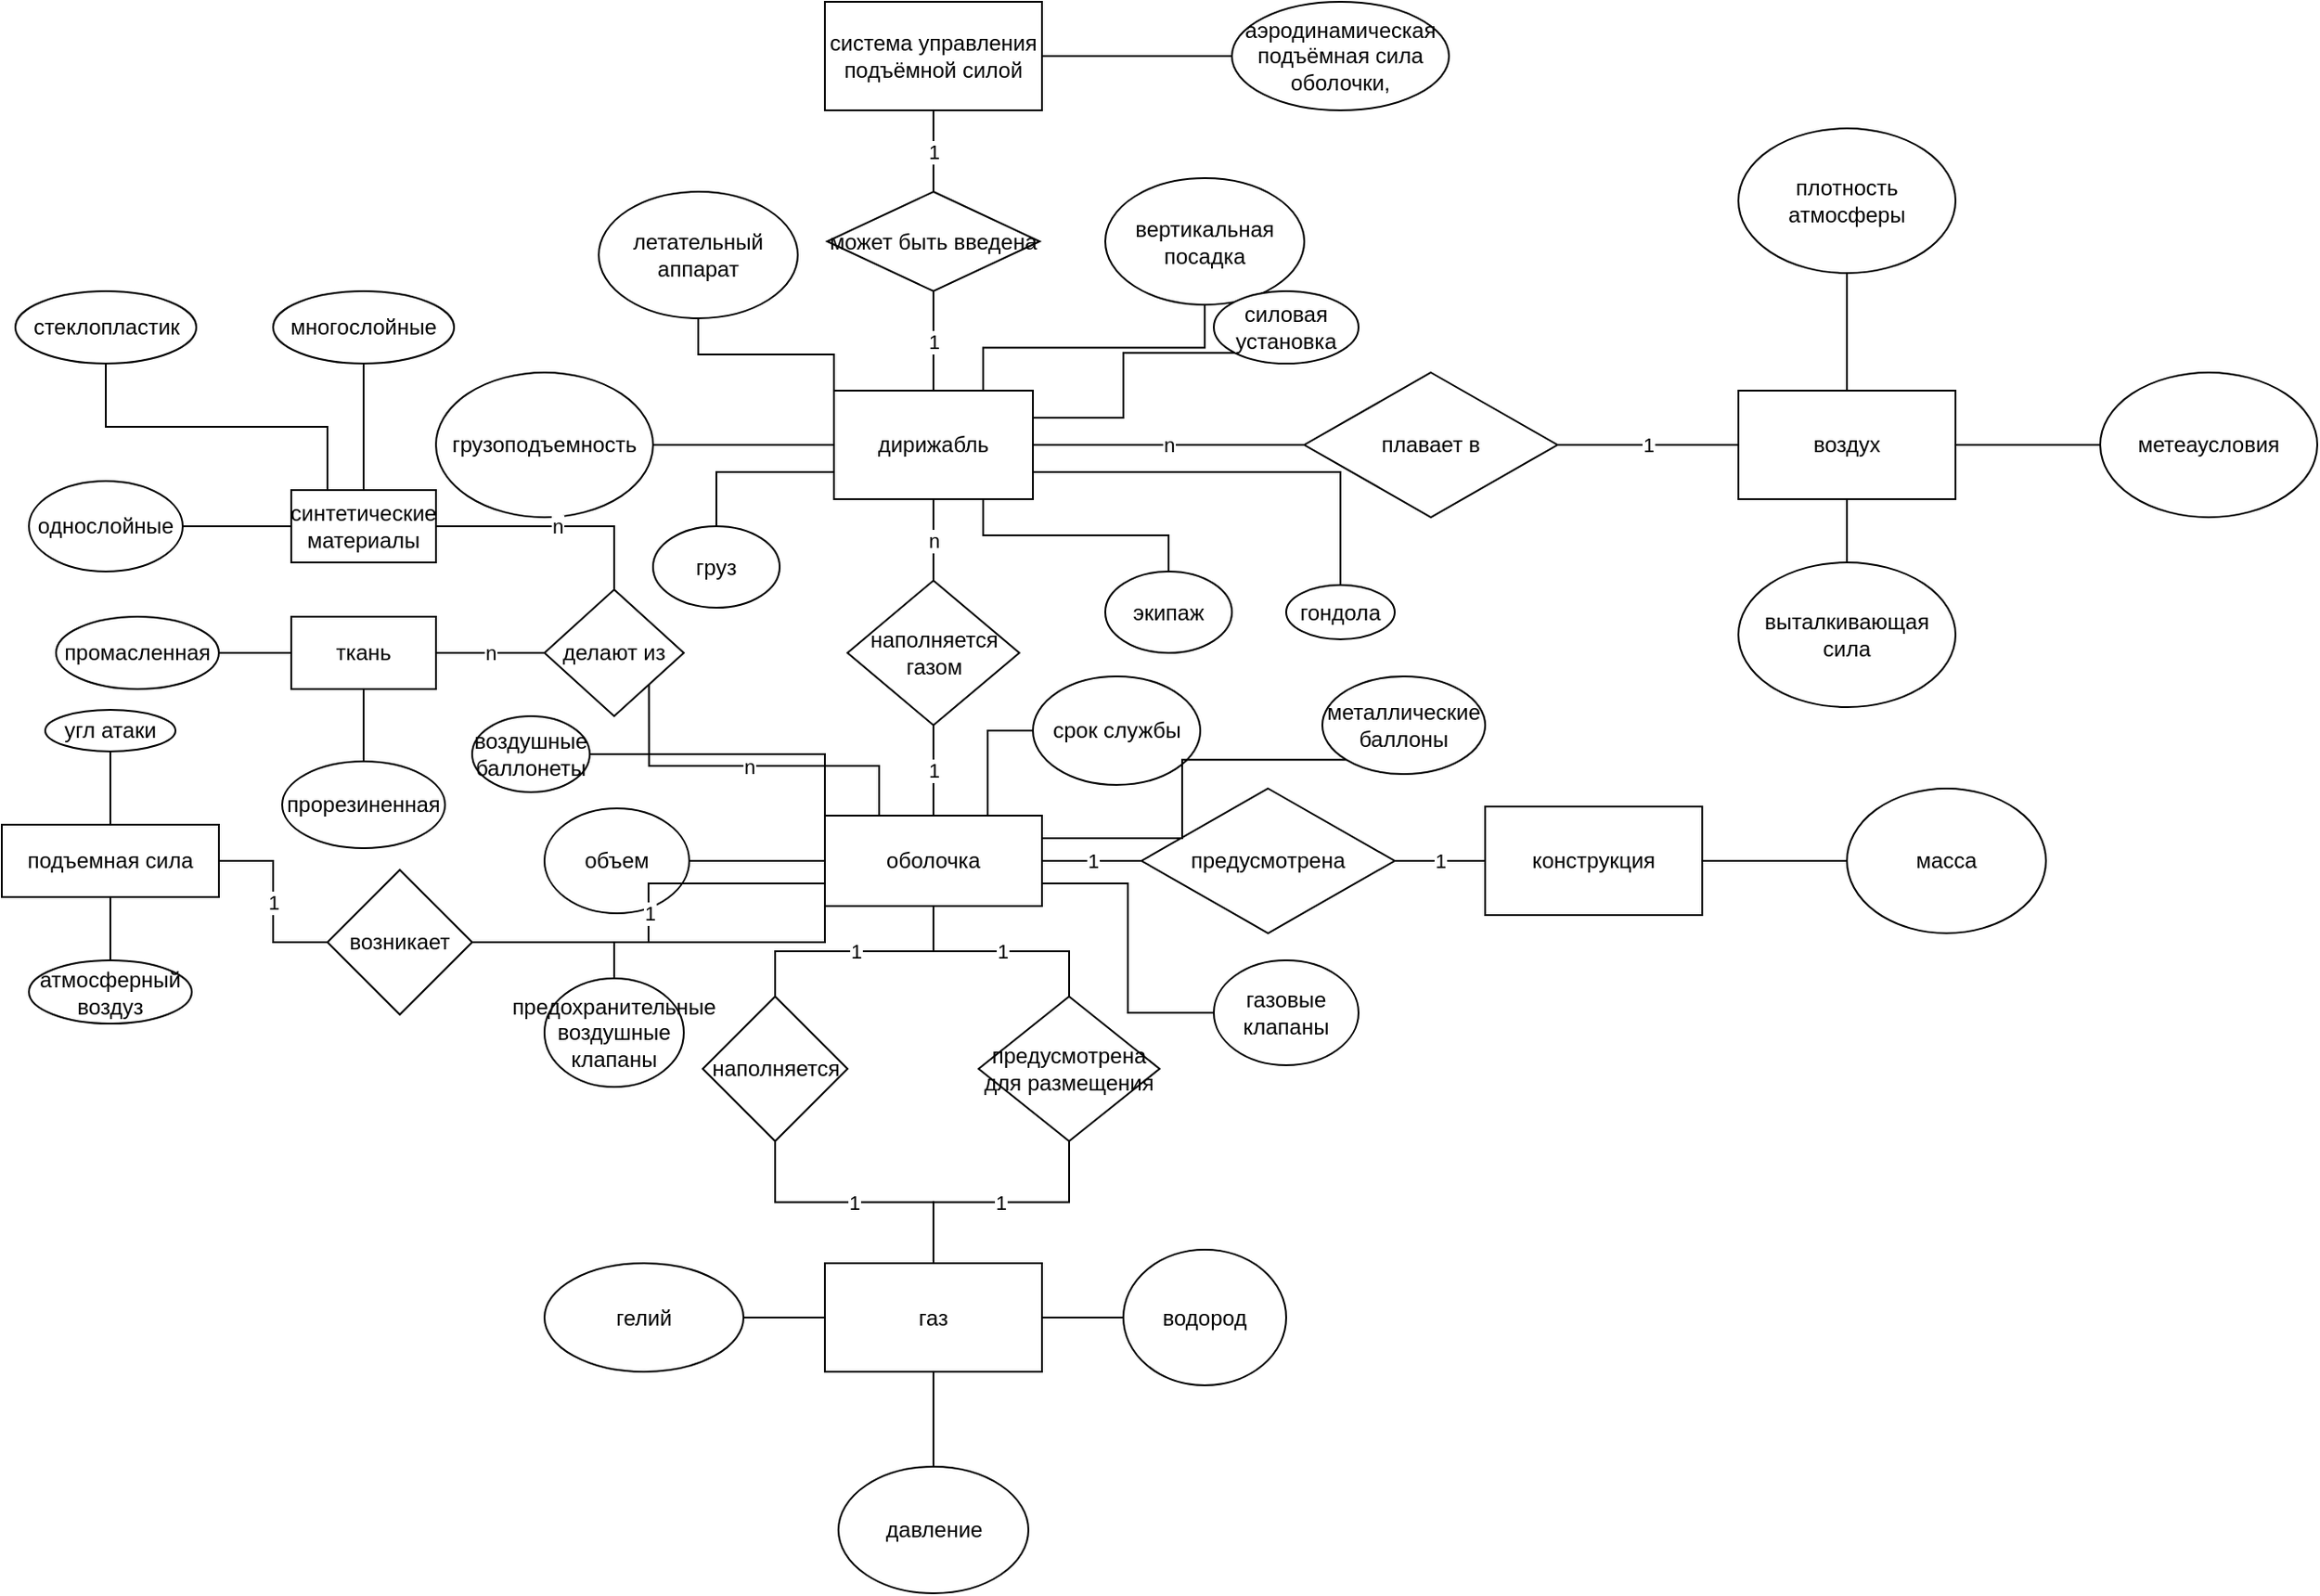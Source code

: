 <mxfile version="13.7.7" type="github">
  <diagram name="Page-1" id="e7e014a7-5840-1c2e-5031-d8a46d1fe8dd">
    <mxGraphModel dx="1021" dy="529" grid="1" gridSize="10" guides="1" tooltips="1" connect="1" arrows="1" fold="1" page="1" pageScale="1" pageWidth="1169" pageHeight="826" background="#ffffff" math="0" shadow="0">
      <root>
        <mxCell id="0" />
        <mxCell id="1" parent="0" />
        <mxCell id="-91IB5rKH4mA4wppxQWp-45" value="1" style="edgeStyle=orthogonalEdgeStyle;rounded=0;orthogonalLoop=1;jettySize=auto;html=1;exitX=1;exitY=0.5;exitDx=0;exitDy=0;endArrow=none;endFill=0;" parent="1" source="-91IB5rKH4mA4wppxQWp-42" target="-91IB5rKH4mA4wppxQWp-44" edge="1">
          <mxGeometry relative="1" as="geometry" />
        </mxCell>
        <mxCell id="-91IB5rKH4mA4wppxQWp-42" value="плавает в" style="rhombus;whiteSpace=wrap;html=1;" parent="1" vertex="1">
          <mxGeometry x="740" y="215" width="140" height="80" as="geometry" />
        </mxCell>
        <mxCell id="-91IB5rKH4mA4wppxQWp-44" value="воздух" style="rounded=0;whiteSpace=wrap;html=1;" parent="1" vertex="1">
          <mxGeometry x="980" y="225" width="120" height="60" as="geometry" />
        </mxCell>
        <mxCell id="S3x_8TABIhDuIVY4ZjJv-3" style="edgeStyle=orthogonalEdgeStyle;rounded=0;orthogonalLoop=1;jettySize=auto;html=1;exitX=0;exitY=0.5;exitDx=0;exitDy=0;entryX=1;entryY=0.5;entryDx=0;entryDy=0;endArrow=none;endFill=0;" edge="1" parent="1" source="-91IB5rKH4mA4wppxQWp-46" target="S3x_8TABIhDuIVY4ZjJv-2">
          <mxGeometry relative="1" as="geometry" />
        </mxCell>
        <mxCell id="S3x_8TABIhDuIVY4ZjJv-4" value="n" style="edgeStyle=orthogonalEdgeStyle;rounded=0;orthogonalLoop=1;jettySize=auto;html=1;exitX=0.5;exitY=1;exitDx=0;exitDy=0;entryX=0.5;entryY=0;entryDx=0;entryDy=0;endArrow=none;endFill=0;" edge="1" parent="1" source="-91IB5rKH4mA4wppxQWp-46" target="-91IB5rKH4mA4wppxQWp-58">
          <mxGeometry relative="1" as="geometry" />
        </mxCell>
        <mxCell id="S3x_8TABIhDuIVY4ZjJv-9" value="n" style="edgeStyle=orthogonalEdgeStyle;rounded=0;orthogonalLoop=1;jettySize=auto;html=1;exitX=1;exitY=0.5;exitDx=0;exitDy=0;entryX=0;entryY=0.5;entryDx=0;entryDy=0;endArrow=none;endFill=0;" edge="1" parent="1" source="-91IB5rKH4mA4wppxQWp-46" target="-91IB5rKH4mA4wppxQWp-42">
          <mxGeometry relative="1" as="geometry" />
        </mxCell>
        <mxCell id="S3x_8TABIhDuIVY4ZjJv-77" style="edgeStyle=orthogonalEdgeStyle;rounded=0;orthogonalLoop=1;jettySize=auto;html=1;exitX=0.75;exitY=0;exitDx=0;exitDy=0;entryX=0.5;entryY=1;entryDx=0;entryDy=0;endArrow=none;endFill=0;" edge="1" parent="1" source="-91IB5rKH4mA4wppxQWp-46" target="S3x_8TABIhDuIVY4ZjJv-76">
          <mxGeometry relative="1" as="geometry" />
        </mxCell>
        <mxCell id="-91IB5rKH4mA4wppxQWp-46" value="дирижабль" style="rounded=0;whiteSpace=wrap;html=1;" parent="1" vertex="1">
          <mxGeometry x="480" y="225" width="110" height="60" as="geometry" />
        </mxCell>
        <mxCell id="-91IB5rKH4mA4wppxQWp-52" style="edgeStyle=orthogonalEdgeStyle;rounded=0;orthogonalLoop=1;jettySize=auto;html=1;exitX=0.5;exitY=1;exitDx=0;exitDy=0;entryX=0;entryY=0;entryDx=0;entryDy=0;endArrow=none;endFill=0;" parent="1" source="-91IB5rKH4mA4wppxQWp-51" target="-91IB5rKH4mA4wppxQWp-46" edge="1">
          <mxGeometry relative="1" as="geometry" />
        </mxCell>
        <mxCell id="-91IB5rKH4mA4wppxQWp-51" value="летательный аппарат" style="ellipse;whiteSpace=wrap;html=1;" parent="1" vertex="1">
          <mxGeometry x="350" y="115" width="110" height="70" as="geometry" />
        </mxCell>
        <mxCell id="-91IB5rKH4mA4wppxQWp-56" style="edgeStyle=orthogonalEdgeStyle;rounded=0;orthogonalLoop=1;jettySize=auto;html=1;exitX=0.5;exitY=1;exitDx=0;exitDy=0;entryX=0.5;entryY=0;entryDx=0;entryDy=0;endArrow=none;endFill=0;" parent="1" source="-91IB5rKH4mA4wppxQWp-55" target="-91IB5rKH4mA4wppxQWp-44" edge="1">
          <mxGeometry relative="1" as="geometry" />
        </mxCell>
        <mxCell id="-91IB5rKH4mA4wppxQWp-55" value="плотность атмосферы" style="ellipse;whiteSpace=wrap;html=1;" parent="1" vertex="1">
          <mxGeometry x="980" y="80" width="120" height="80" as="geometry" />
        </mxCell>
        <mxCell id="S3x_8TABIhDuIVY4ZjJv-54" value="n" style="edgeStyle=orthogonalEdgeStyle;rounded=0;orthogonalLoop=1;jettySize=auto;html=1;exitX=0.25;exitY=0;exitDx=0;exitDy=0;entryX=1;entryY=1;entryDx=0;entryDy=0;endArrow=none;endFill=0;" edge="1" parent="1" source="-91IB5rKH4mA4wppxQWp-57" target="S3x_8TABIhDuIVY4ZjJv-53">
          <mxGeometry relative="1" as="geometry" />
        </mxCell>
        <mxCell id="S3x_8TABIhDuIVY4ZjJv-79" style="edgeStyle=orthogonalEdgeStyle;rounded=0;orthogonalLoop=1;jettySize=auto;html=1;exitX=1;exitY=0.75;exitDx=0;exitDy=0;entryX=0;entryY=0.5;entryDx=0;entryDy=0;endArrow=none;endFill=0;" edge="1" parent="1" source="-91IB5rKH4mA4wppxQWp-57" target="S3x_8TABIhDuIVY4ZjJv-78">
          <mxGeometry relative="1" as="geometry" />
        </mxCell>
        <mxCell id="S3x_8TABIhDuIVY4ZjJv-81" style="edgeStyle=orthogonalEdgeStyle;rounded=0;orthogonalLoop=1;jettySize=auto;html=1;exitX=0;exitY=1;exitDx=0;exitDy=0;entryX=0.5;entryY=0;entryDx=0;entryDy=0;endArrow=none;endFill=0;" edge="1" parent="1" source="-91IB5rKH4mA4wppxQWp-57" target="S3x_8TABIhDuIVY4ZjJv-80">
          <mxGeometry relative="1" as="geometry" />
        </mxCell>
        <mxCell id="-91IB5rKH4mA4wppxQWp-57" value="оболочка" style="rounded=0;whiteSpace=wrap;html=1;" parent="1" vertex="1">
          <mxGeometry x="475" y="460" width="120" height="50" as="geometry" />
        </mxCell>
        <mxCell id="S3x_8TABIhDuIVY4ZjJv-5" value="1" style="edgeStyle=orthogonalEdgeStyle;rounded=0;orthogonalLoop=1;jettySize=auto;html=1;exitX=0.5;exitY=1;exitDx=0;exitDy=0;endArrow=none;endFill=0;" edge="1" parent="1" source="-91IB5rKH4mA4wppxQWp-58" target="-91IB5rKH4mA4wppxQWp-57">
          <mxGeometry relative="1" as="geometry" />
        </mxCell>
        <mxCell id="-91IB5rKH4mA4wppxQWp-58" value="наполняется&lt;br&gt;газом" style="rhombus;whiteSpace=wrap;html=1;" parent="1" vertex="1">
          <mxGeometry x="487.5" y="330" width="95" height="80" as="geometry" />
        </mxCell>
        <mxCell id="-91IB5rKH4mA4wppxQWp-66" value="водород" style="ellipse;whiteSpace=wrap;html=1;" parent="1" vertex="1">
          <mxGeometry x="640" y="700" width="90" height="75" as="geometry" />
        </mxCell>
        <mxCell id="-91IB5rKH4mA4wppxQWp-69" value="1" style="edgeStyle=orthogonalEdgeStyle;rounded=0;orthogonalLoop=1;jettySize=auto;html=1;exitX=0.5;exitY=0;exitDx=0;exitDy=0;entryX=0.5;entryY=1;entryDx=0;entryDy=0;endArrow=none;endFill=0;" parent="1" source="S3x_8TABIhDuIVY4ZjJv-31" target="-91IB5rKH4mA4wppxQWp-57" edge="1">
          <mxGeometry relative="1" as="geometry">
            <mxPoint x="535" y="540" as="sourcePoint" />
          </mxGeometry>
        </mxCell>
        <mxCell id="S3x_8TABIhDuIVY4ZjJv-6" style="edgeStyle=orthogonalEdgeStyle;rounded=0;orthogonalLoop=1;jettySize=auto;html=1;exitX=1;exitY=0.5;exitDx=0;exitDy=0;entryX=0;entryY=0.5;entryDx=0;entryDy=0;endArrow=none;endFill=0;" edge="1" parent="1" source="S3x_8TABIhDuIVY4ZjJv-30" target="-91IB5rKH4mA4wppxQWp-66">
          <mxGeometry relative="1" as="geometry">
            <mxPoint x="582.5" y="570" as="sourcePoint" />
          </mxGeometry>
        </mxCell>
        <mxCell id="S3x_8TABIhDuIVY4ZjJv-8" style="edgeStyle=orthogonalEdgeStyle;rounded=0;orthogonalLoop=1;jettySize=auto;html=1;endArrow=none;endFill=0;exitX=0;exitY=0.5;exitDx=0;exitDy=0;" edge="1" parent="1" source="S3x_8TABIhDuIVY4ZjJv-30" target="S3x_8TABIhDuIVY4ZjJv-7">
          <mxGeometry relative="1" as="geometry">
            <mxPoint x="470" y="670" as="sourcePoint" />
          </mxGeometry>
        </mxCell>
        <mxCell id="-91IB5rKH4mA4wppxQWp-71" style="edgeStyle=orthogonalEdgeStyle;rounded=0;orthogonalLoop=1;jettySize=auto;html=1;exitX=1;exitY=0.5;exitDx=0;exitDy=0;entryX=0;entryY=0.5;entryDx=0;entryDy=0;endArrow=none;endFill=0;" parent="1" source="-91IB5rKH4mA4wppxQWp-70" target="-91IB5rKH4mA4wppxQWp-57" edge="1">
          <mxGeometry relative="1" as="geometry" />
        </mxCell>
        <mxCell id="-91IB5rKH4mA4wppxQWp-70" value="объем" style="ellipse;whiteSpace=wrap;html=1;" parent="1" vertex="1">
          <mxGeometry x="320" y="456" width="80" height="58" as="geometry" />
        </mxCell>
        <mxCell id="S3x_8TABIhDuIVY4ZjJv-2" value="грузоподъемность" style="ellipse;whiteSpace=wrap;html=1;" vertex="1" parent="1">
          <mxGeometry x="260" y="215" width="120" height="80" as="geometry" />
        </mxCell>
        <mxCell id="S3x_8TABIhDuIVY4ZjJv-7" value="гелий" style="ellipse;whiteSpace=wrap;html=1;" vertex="1" parent="1">
          <mxGeometry x="320" y="707.5" width="110" height="60" as="geometry" />
        </mxCell>
        <mxCell id="S3x_8TABIhDuIVY4ZjJv-12" style="edgeStyle=orthogonalEdgeStyle;rounded=0;orthogonalLoop=1;jettySize=auto;html=1;exitX=0.5;exitY=0;exitDx=0;exitDy=0;entryX=0.5;entryY=1;entryDx=0;entryDy=0;endArrow=none;endFill=0;" edge="1" parent="1" source="S3x_8TABIhDuIVY4ZjJv-11" target="-91IB5rKH4mA4wppxQWp-44">
          <mxGeometry relative="1" as="geometry" />
        </mxCell>
        <mxCell id="S3x_8TABIhDuIVY4ZjJv-11" value="выталкивающая сила" style="ellipse;whiteSpace=wrap;html=1;" vertex="1" parent="1">
          <mxGeometry x="980" y="320" width="120" height="80" as="geometry" />
        </mxCell>
        <mxCell id="S3x_8TABIhDuIVY4ZjJv-21" style="edgeStyle=orthogonalEdgeStyle;rounded=0;orthogonalLoop=1;jettySize=auto;html=1;exitX=1;exitY=0.5;exitDx=0;exitDy=0;endArrow=none;endFill=0;" edge="1" parent="1" source="S3x_8TABIhDuIVY4ZjJv-19" target="S3x_8TABIhDuIVY4ZjJv-20">
          <mxGeometry relative="1" as="geometry" />
        </mxCell>
        <mxCell id="S3x_8TABIhDuIVY4ZjJv-24" value="1" style="edgeStyle=orthogonalEdgeStyle;rounded=0;orthogonalLoop=1;jettySize=auto;html=1;exitX=0;exitY=0.5;exitDx=0;exitDy=0;entryX=1;entryY=0.5;entryDx=0;entryDy=0;endArrow=none;endFill=0;" edge="1" parent="1" source="S3x_8TABIhDuIVY4ZjJv-19" target="S3x_8TABIhDuIVY4ZjJv-22">
          <mxGeometry relative="1" as="geometry" />
        </mxCell>
        <mxCell id="S3x_8TABIhDuIVY4ZjJv-19" value="конструкция" style="rounded=0;whiteSpace=wrap;html=1;" vertex="1" parent="1">
          <mxGeometry x="840" y="455" width="120" height="60" as="geometry" />
        </mxCell>
        <mxCell id="S3x_8TABIhDuIVY4ZjJv-20" value="масса" style="ellipse;whiteSpace=wrap;html=1;" vertex="1" parent="1">
          <mxGeometry x="1040" y="445" width="110" height="80" as="geometry" />
        </mxCell>
        <mxCell id="S3x_8TABIhDuIVY4ZjJv-25" value="1" style="edgeStyle=orthogonalEdgeStyle;rounded=0;orthogonalLoop=1;jettySize=auto;html=1;exitX=0;exitY=0.5;exitDx=0;exitDy=0;entryX=1;entryY=0.5;entryDx=0;entryDy=0;endArrow=none;endFill=0;" edge="1" parent="1" source="S3x_8TABIhDuIVY4ZjJv-22" target="-91IB5rKH4mA4wppxQWp-57">
          <mxGeometry relative="1" as="geometry" />
        </mxCell>
        <mxCell id="S3x_8TABIhDuIVY4ZjJv-22" value="предусмотрена" style="rhombus;whiteSpace=wrap;html=1;" vertex="1" parent="1">
          <mxGeometry x="650" y="445" width="140" height="80" as="geometry" />
        </mxCell>
        <mxCell id="S3x_8TABIhDuIVY4ZjJv-43" style="edgeStyle=orthogonalEdgeStyle;rounded=0;orthogonalLoop=1;jettySize=auto;html=1;exitX=0.5;exitY=1;exitDx=0;exitDy=0;entryX=0.5;entryY=0;entryDx=0;entryDy=0;endArrow=none;endFill=0;" edge="1" parent="1" source="S3x_8TABIhDuIVY4ZjJv-30" target="S3x_8TABIhDuIVY4ZjJv-42">
          <mxGeometry relative="1" as="geometry" />
        </mxCell>
        <mxCell id="S3x_8TABIhDuIVY4ZjJv-30" value="газ" style="rounded=0;whiteSpace=wrap;html=1;" vertex="1" parent="1">
          <mxGeometry x="475" y="707.5" width="120" height="60" as="geometry" />
        </mxCell>
        <mxCell id="S3x_8TABIhDuIVY4ZjJv-32" value="1" style="edgeStyle=orthogonalEdgeStyle;rounded=0;orthogonalLoop=1;jettySize=auto;html=1;exitX=0.5;exitY=1;exitDx=0;exitDy=0;entryX=0.5;entryY=0;entryDx=0;entryDy=0;endArrow=none;endFill=0;" edge="1" parent="1" source="S3x_8TABIhDuIVY4ZjJv-31" target="S3x_8TABIhDuIVY4ZjJv-30">
          <mxGeometry relative="1" as="geometry" />
        </mxCell>
        <mxCell id="S3x_8TABIhDuIVY4ZjJv-31" value="наполняется" style="rhombus;whiteSpace=wrap;html=1;" vertex="1" parent="1">
          <mxGeometry x="407.5" y="560" width="80" height="80" as="geometry" />
        </mxCell>
        <mxCell id="S3x_8TABIhDuIVY4ZjJv-40" value="1" style="edgeStyle=orthogonalEdgeStyle;rounded=0;orthogonalLoop=1;jettySize=auto;html=1;exitX=0.5;exitY=0;exitDx=0;exitDy=0;entryX=0.5;entryY=1;entryDx=0;entryDy=0;endArrow=none;endFill=0;" edge="1" parent="1" source="S3x_8TABIhDuIVY4ZjJv-39" target="-91IB5rKH4mA4wppxQWp-57">
          <mxGeometry relative="1" as="geometry" />
        </mxCell>
        <mxCell id="S3x_8TABIhDuIVY4ZjJv-41" value="1" style="edgeStyle=orthogonalEdgeStyle;rounded=0;orthogonalLoop=1;jettySize=auto;html=1;exitX=0.5;exitY=1;exitDx=0;exitDy=0;entryX=0.5;entryY=0;entryDx=0;entryDy=0;endArrow=none;endFill=0;" edge="1" parent="1" source="S3x_8TABIhDuIVY4ZjJv-39" target="S3x_8TABIhDuIVY4ZjJv-30">
          <mxGeometry relative="1" as="geometry" />
        </mxCell>
        <mxCell id="S3x_8TABIhDuIVY4ZjJv-39" value="предусмотрена для размещения" style="rhombus;whiteSpace=wrap;html=1;" vertex="1" parent="1">
          <mxGeometry x="560" y="560" width="100" height="80" as="geometry" />
        </mxCell>
        <mxCell id="S3x_8TABIhDuIVY4ZjJv-42" value="давление" style="ellipse;whiteSpace=wrap;html=1;" vertex="1" parent="1">
          <mxGeometry x="482.5" y="820" width="105" height="70" as="geometry" />
        </mxCell>
        <mxCell id="S3x_8TABIhDuIVY4ZjJv-47" style="edgeStyle=orthogonalEdgeStyle;rounded=0;orthogonalLoop=1;jettySize=auto;html=1;exitX=0;exitY=0.5;exitDx=0;exitDy=0;entryX=0.75;entryY=0;entryDx=0;entryDy=0;endArrow=none;endFill=0;" edge="1" parent="1" source="S3x_8TABIhDuIVY4ZjJv-46" target="-91IB5rKH4mA4wppxQWp-57">
          <mxGeometry relative="1" as="geometry" />
        </mxCell>
        <mxCell id="S3x_8TABIhDuIVY4ZjJv-46" value="срок службы" style="ellipse;whiteSpace=wrap;html=1;" vertex="1" parent="1">
          <mxGeometry x="590" y="383" width="92.5" height="60" as="geometry" />
        </mxCell>
        <mxCell id="S3x_8TABIhDuIVY4ZjJv-48" value="промасленная" style="ellipse;whiteSpace=wrap;html=1;" vertex="1" parent="1">
          <mxGeometry x="50" y="350" width="90" height="40" as="geometry" />
        </mxCell>
        <mxCell id="S3x_8TABIhDuIVY4ZjJv-50" value="прорезиненная" style="ellipse;whiteSpace=wrap;html=1;" vertex="1" parent="1">
          <mxGeometry x="175" y="430" width="90" height="48" as="geometry" />
        </mxCell>
        <mxCell id="S3x_8TABIhDuIVY4ZjJv-59" value="n" style="edgeStyle=orthogonalEdgeStyle;rounded=0;orthogonalLoop=1;jettySize=auto;html=1;exitX=0;exitY=0.5;exitDx=0;exitDy=0;entryX=1;entryY=0.5;entryDx=0;entryDy=0;endArrow=none;endFill=0;" edge="1" parent="1" source="S3x_8TABIhDuIVY4ZjJv-53" target="S3x_8TABIhDuIVY4ZjJv-55">
          <mxGeometry relative="1" as="geometry" />
        </mxCell>
        <mxCell id="S3x_8TABIhDuIVY4ZjJv-61" value="n" style="edgeStyle=orthogonalEdgeStyle;rounded=0;orthogonalLoop=1;jettySize=auto;html=1;exitX=0.5;exitY=0;exitDx=0;exitDy=0;entryX=1;entryY=0.5;entryDx=0;entryDy=0;endArrow=none;endFill=0;" edge="1" parent="1" source="S3x_8TABIhDuIVY4ZjJv-53" target="S3x_8TABIhDuIVY4ZjJv-60">
          <mxGeometry relative="1" as="geometry" />
        </mxCell>
        <mxCell id="S3x_8TABIhDuIVY4ZjJv-53" value="делают из" style="rhombus;whiteSpace=wrap;html=1;" vertex="1" parent="1">
          <mxGeometry x="320" y="335" width="77" height="70" as="geometry" />
        </mxCell>
        <mxCell id="S3x_8TABIhDuIVY4ZjJv-57" style="edgeStyle=orthogonalEdgeStyle;rounded=0;orthogonalLoop=1;jettySize=auto;html=1;exitX=0.5;exitY=1;exitDx=0;exitDy=0;entryX=0.5;entryY=0;entryDx=0;entryDy=0;endArrow=none;endFill=0;" edge="1" parent="1" source="S3x_8TABIhDuIVY4ZjJv-55" target="S3x_8TABIhDuIVY4ZjJv-50">
          <mxGeometry relative="1" as="geometry" />
        </mxCell>
        <mxCell id="S3x_8TABIhDuIVY4ZjJv-58" style="edgeStyle=orthogonalEdgeStyle;rounded=0;orthogonalLoop=1;jettySize=auto;html=1;exitX=0;exitY=0.5;exitDx=0;exitDy=0;entryX=1;entryY=0.5;entryDx=0;entryDy=0;endArrow=none;endFill=0;" edge="1" parent="1" source="S3x_8TABIhDuIVY4ZjJv-55" target="S3x_8TABIhDuIVY4ZjJv-48">
          <mxGeometry relative="1" as="geometry" />
        </mxCell>
        <mxCell id="S3x_8TABIhDuIVY4ZjJv-55" value="ткань" style="whiteSpace=wrap;html=1;" vertex="1" parent="1">
          <mxGeometry x="180" y="350" width="80" height="40" as="geometry" />
        </mxCell>
        <mxCell id="S3x_8TABIhDuIVY4ZjJv-64" style="edgeStyle=orthogonalEdgeStyle;rounded=0;orthogonalLoop=1;jettySize=auto;html=1;exitX=0;exitY=0.5;exitDx=0;exitDy=0;entryX=1;entryY=0.5;entryDx=0;entryDy=0;endArrow=none;endFill=0;" edge="1" parent="1" source="S3x_8TABIhDuIVY4ZjJv-60" target="S3x_8TABIhDuIVY4ZjJv-62">
          <mxGeometry relative="1" as="geometry" />
        </mxCell>
        <mxCell id="S3x_8TABIhDuIVY4ZjJv-60" value="синтетические материалы" style="rounded=0;whiteSpace=wrap;html=1;" vertex="1" parent="1">
          <mxGeometry x="180" y="280" width="80" height="40" as="geometry" />
        </mxCell>
        <mxCell id="S3x_8TABIhDuIVY4ZjJv-62" value="однослойные" style="ellipse;whiteSpace=wrap;html=1;" vertex="1" parent="1">
          <mxGeometry x="35" y="275" width="85" height="50" as="geometry" />
        </mxCell>
        <mxCell id="S3x_8TABIhDuIVY4ZjJv-65" style="edgeStyle=orthogonalEdgeStyle;rounded=0;orthogonalLoop=1;jettySize=auto;html=1;exitX=0.5;exitY=1;exitDx=0;exitDy=0;endArrow=none;endFill=0;" edge="1" parent="1" source="S3x_8TABIhDuIVY4ZjJv-63" target="S3x_8TABIhDuIVY4ZjJv-60">
          <mxGeometry relative="1" as="geometry" />
        </mxCell>
        <mxCell id="S3x_8TABIhDuIVY4ZjJv-63" value="многослойные" style="ellipse;whiteSpace=wrap;html=1;" vertex="1" parent="1">
          <mxGeometry x="170" y="170" width="100" height="40" as="geometry" />
        </mxCell>
        <mxCell id="S3x_8TABIhDuIVY4ZjJv-67" style="edgeStyle=orthogonalEdgeStyle;rounded=0;orthogonalLoop=1;jettySize=auto;html=1;exitX=0.5;exitY=1;exitDx=0;exitDy=0;entryX=0.25;entryY=0;entryDx=0;entryDy=0;endArrow=none;endFill=0;" edge="1" parent="1" source="S3x_8TABIhDuIVY4ZjJv-66" target="S3x_8TABIhDuIVY4ZjJv-60">
          <mxGeometry relative="1" as="geometry" />
        </mxCell>
        <mxCell id="S3x_8TABIhDuIVY4ZjJv-66" value="стеклопластик" style="ellipse;whiteSpace=wrap;html=1;" vertex="1" parent="1">
          <mxGeometry x="27.5" y="170" width="100" height="40" as="geometry" />
        </mxCell>
        <mxCell id="S3x_8TABIhDuIVY4ZjJv-68" value="система управления подъёмной силой" style="rounded=0;whiteSpace=wrap;html=1;" vertex="1" parent="1">
          <mxGeometry x="475" y="10" width="120" height="60" as="geometry" />
        </mxCell>
        <mxCell id="S3x_8TABIhDuIVY4ZjJv-70" value="1" style="edgeStyle=orthogonalEdgeStyle;rounded=0;orthogonalLoop=1;jettySize=auto;html=1;exitX=0.5;exitY=0;exitDx=0;exitDy=0;entryX=0.5;entryY=1;entryDx=0;entryDy=0;endArrow=none;endFill=0;" edge="1" parent="1" source="S3x_8TABIhDuIVY4ZjJv-69" target="S3x_8TABIhDuIVY4ZjJv-68">
          <mxGeometry relative="1" as="geometry" />
        </mxCell>
        <mxCell id="S3x_8TABIhDuIVY4ZjJv-71" value="1" style="edgeStyle=orthogonalEdgeStyle;rounded=0;orthogonalLoop=1;jettySize=auto;html=1;exitX=0.5;exitY=1;exitDx=0;exitDy=0;entryX=0.5;entryY=0;entryDx=0;entryDy=0;endArrow=none;endFill=0;" edge="1" parent="1" source="S3x_8TABIhDuIVY4ZjJv-69" target="-91IB5rKH4mA4wppxQWp-46">
          <mxGeometry relative="1" as="geometry" />
        </mxCell>
        <mxCell id="S3x_8TABIhDuIVY4ZjJv-69" value="может быть введена" style="rhombus;whiteSpace=wrap;html=1;" vertex="1" parent="1">
          <mxGeometry x="476.25" y="115" width="117.5" height="55" as="geometry" />
        </mxCell>
        <mxCell id="S3x_8TABIhDuIVY4ZjJv-73" style="edgeStyle=orthogonalEdgeStyle;rounded=0;orthogonalLoop=1;jettySize=auto;html=1;exitX=0;exitY=0.5;exitDx=0;exitDy=0;endArrow=none;endFill=0;" edge="1" parent="1" source="S3x_8TABIhDuIVY4ZjJv-72" target="-91IB5rKH4mA4wppxQWp-44">
          <mxGeometry relative="1" as="geometry" />
        </mxCell>
        <mxCell id="S3x_8TABIhDuIVY4ZjJv-72" value="метеаусловия" style="ellipse;whiteSpace=wrap;html=1;" vertex="1" parent="1">
          <mxGeometry x="1180" y="215" width="120" height="80" as="geometry" />
        </mxCell>
        <mxCell id="S3x_8TABIhDuIVY4ZjJv-75" style="edgeStyle=orthogonalEdgeStyle;rounded=0;orthogonalLoop=1;jettySize=auto;html=1;exitX=0;exitY=0.5;exitDx=0;exitDy=0;entryX=1;entryY=0.5;entryDx=0;entryDy=0;endArrow=none;endFill=0;" edge="1" parent="1" source="S3x_8TABIhDuIVY4ZjJv-74" target="S3x_8TABIhDuIVY4ZjJv-68">
          <mxGeometry relative="1" as="geometry" />
        </mxCell>
        <mxCell id="S3x_8TABIhDuIVY4ZjJv-74" value="аэродинамическая подъёмная сила оболочки," style="ellipse;whiteSpace=wrap;html=1;" vertex="1" parent="1">
          <mxGeometry x="700" y="10" width="120" height="60" as="geometry" />
        </mxCell>
        <mxCell id="S3x_8TABIhDuIVY4ZjJv-76" value="вертикальная посадка" style="ellipse;whiteSpace=wrap;html=1;" vertex="1" parent="1">
          <mxGeometry x="630" y="107.5" width="110" height="70" as="geometry" />
        </mxCell>
        <mxCell id="S3x_8TABIhDuIVY4ZjJv-78" value="газовые клапаны" style="ellipse;whiteSpace=wrap;html=1;" vertex="1" parent="1">
          <mxGeometry x="690" y="540" width="80" height="58" as="geometry" />
        </mxCell>
        <mxCell id="S3x_8TABIhDuIVY4ZjJv-80" value="предохранительные воздушные клапаны" style="ellipse;whiteSpace=wrap;html=1;" vertex="1" parent="1">
          <mxGeometry x="320" y="550" width="77" height="60" as="geometry" />
        </mxCell>
        <mxCell id="S3x_8TABIhDuIVY4ZjJv-84" value="1" style="edgeStyle=orthogonalEdgeStyle;rounded=0;orthogonalLoop=1;jettySize=auto;html=1;endArrow=none;endFill=0;" edge="1" parent="1" source="S3x_8TABIhDuIVY4ZjJv-82" target="S3x_8TABIhDuIVY4ZjJv-83">
          <mxGeometry relative="1" as="geometry" />
        </mxCell>
        <mxCell id="S3x_8TABIhDuIVY4ZjJv-82" value="подъемная сила" style="rounded=0;whiteSpace=wrap;html=1;" vertex="1" parent="1">
          <mxGeometry x="20" y="465" width="120" height="40" as="geometry" />
        </mxCell>
        <mxCell id="S3x_8TABIhDuIVY4ZjJv-85" value="1" style="edgeStyle=orthogonalEdgeStyle;rounded=0;orthogonalLoop=1;jettySize=auto;html=1;exitX=1;exitY=0.5;exitDx=0;exitDy=0;entryX=0;entryY=0.75;entryDx=0;entryDy=0;endArrow=none;endFill=0;" edge="1" parent="1" source="S3x_8TABIhDuIVY4ZjJv-83" target="-91IB5rKH4mA4wppxQWp-57">
          <mxGeometry relative="1" as="geometry" />
        </mxCell>
        <mxCell id="S3x_8TABIhDuIVY4ZjJv-83" value="возникает" style="rhombus;whiteSpace=wrap;html=1;" vertex="1" parent="1">
          <mxGeometry x="200" y="490" width="80" height="80" as="geometry" />
        </mxCell>
        <mxCell id="S3x_8TABIhDuIVY4ZjJv-87" style="edgeStyle=orthogonalEdgeStyle;rounded=0;orthogonalLoop=1;jettySize=auto;html=1;exitX=0.5;exitY=1;exitDx=0;exitDy=0;entryX=0.5;entryY=0;entryDx=0;entryDy=0;endArrow=none;endFill=0;" edge="1" parent="1" source="S3x_8TABIhDuIVY4ZjJv-86" target="S3x_8TABIhDuIVY4ZjJv-82">
          <mxGeometry relative="1" as="geometry" />
        </mxCell>
        <mxCell id="S3x_8TABIhDuIVY4ZjJv-86" value="угл атаки" style="ellipse;whiteSpace=wrap;html=1;" vertex="1" parent="1">
          <mxGeometry x="44" y="401.5" width="72" height="23" as="geometry" />
        </mxCell>
        <mxCell id="S3x_8TABIhDuIVY4ZjJv-89" style="edgeStyle=orthogonalEdgeStyle;rounded=0;orthogonalLoop=1;jettySize=auto;html=1;exitX=0.5;exitY=0;exitDx=0;exitDy=0;entryX=0.5;entryY=1;entryDx=0;entryDy=0;endArrow=none;endFill=0;" edge="1" parent="1" source="S3x_8TABIhDuIVY4ZjJv-88" target="S3x_8TABIhDuIVY4ZjJv-82">
          <mxGeometry relative="1" as="geometry" />
        </mxCell>
        <mxCell id="S3x_8TABIhDuIVY4ZjJv-88" value="атмосферный воздуз" style="ellipse;whiteSpace=wrap;html=1;" vertex="1" parent="1">
          <mxGeometry x="35" y="540" width="90" height="35" as="geometry" />
        </mxCell>
        <mxCell id="S3x_8TABIhDuIVY4ZjJv-91" style="edgeStyle=orthogonalEdgeStyle;rounded=0;orthogonalLoop=1;jettySize=auto;html=1;exitX=1;exitY=0.5;exitDx=0;exitDy=0;entryX=0;entryY=0;entryDx=0;entryDy=0;endArrow=none;endFill=0;" edge="1" parent="1" source="S3x_8TABIhDuIVY4ZjJv-90" target="-91IB5rKH4mA4wppxQWp-57">
          <mxGeometry relative="1" as="geometry" />
        </mxCell>
        <mxCell id="S3x_8TABIhDuIVY4ZjJv-90" value="воздушные баллонеты" style="ellipse;whiteSpace=wrap;html=1;" vertex="1" parent="1">
          <mxGeometry x="280" y="405" width="65" height="42" as="geometry" />
        </mxCell>
        <mxCell id="S3x_8TABIhDuIVY4ZjJv-93" style="edgeStyle=orthogonalEdgeStyle;rounded=0;orthogonalLoop=1;jettySize=auto;html=1;exitX=0;exitY=1;exitDx=0;exitDy=0;entryX=1;entryY=0.25;entryDx=0;entryDy=0;endArrow=none;endFill=0;" edge="1" parent="1" source="S3x_8TABIhDuIVY4ZjJv-92" target="-91IB5rKH4mA4wppxQWp-57">
          <mxGeometry relative="1" as="geometry" />
        </mxCell>
        <mxCell id="S3x_8TABIhDuIVY4ZjJv-92" value="металлические баллоны" style="ellipse;whiteSpace=wrap;html=1;" vertex="1" parent="1">
          <mxGeometry x="750" y="383" width="90" height="54" as="geometry" />
        </mxCell>
        <mxCell id="S3x_8TABIhDuIVY4ZjJv-95" style="edgeStyle=orthogonalEdgeStyle;rounded=0;orthogonalLoop=1;jettySize=auto;html=1;exitX=0.5;exitY=0;exitDx=0;exitDy=0;entryX=0.75;entryY=1;entryDx=0;entryDy=0;endArrow=none;endFill=0;" edge="1" parent="1" source="S3x_8TABIhDuIVY4ZjJv-94" target="-91IB5rKH4mA4wppxQWp-46">
          <mxGeometry relative="1" as="geometry" />
        </mxCell>
        <mxCell id="S3x_8TABIhDuIVY4ZjJv-94" value="экипаж" style="ellipse;whiteSpace=wrap;html=1;" vertex="1" parent="1">
          <mxGeometry x="630" y="325" width="70" height="45" as="geometry" />
        </mxCell>
        <mxCell id="S3x_8TABIhDuIVY4ZjJv-97" style="edgeStyle=orthogonalEdgeStyle;rounded=0;orthogonalLoop=1;jettySize=auto;html=1;exitX=0.5;exitY=0;exitDx=0;exitDy=0;entryX=1;entryY=0.75;entryDx=0;entryDy=0;endArrow=none;endFill=0;" edge="1" parent="1" source="S3x_8TABIhDuIVY4ZjJv-96" target="-91IB5rKH4mA4wppxQWp-46">
          <mxGeometry relative="1" as="geometry" />
        </mxCell>
        <mxCell id="S3x_8TABIhDuIVY4ZjJv-96" value="гондола" style="ellipse;whiteSpace=wrap;html=1;" vertex="1" parent="1">
          <mxGeometry x="730" y="332.5" width="60" height="30" as="geometry" />
        </mxCell>
        <mxCell id="S3x_8TABIhDuIVY4ZjJv-99" style="edgeStyle=orthogonalEdgeStyle;rounded=0;orthogonalLoop=1;jettySize=auto;html=1;exitX=0.5;exitY=0;exitDx=0;exitDy=0;entryX=0;entryY=0.75;entryDx=0;entryDy=0;endArrow=none;endFill=0;" edge="1" parent="1" source="S3x_8TABIhDuIVY4ZjJv-98" target="-91IB5rKH4mA4wppxQWp-46">
          <mxGeometry relative="1" as="geometry" />
        </mxCell>
        <mxCell id="S3x_8TABIhDuIVY4ZjJv-98" value="груз" style="ellipse;whiteSpace=wrap;html=1;" vertex="1" parent="1">
          <mxGeometry x="380" y="300" width="70" height="45" as="geometry" />
        </mxCell>
        <mxCell id="S3x_8TABIhDuIVY4ZjJv-101" style="edgeStyle=orthogonalEdgeStyle;rounded=0;orthogonalLoop=1;jettySize=auto;html=1;exitX=0;exitY=1;exitDx=0;exitDy=0;entryX=1;entryY=0.25;entryDx=0;entryDy=0;endArrow=none;endFill=0;" edge="1" parent="1" source="S3x_8TABIhDuIVY4ZjJv-100" target="-91IB5rKH4mA4wppxQWp-46">
          <mxGeometry relative="1" as="geometry" />
        </mxCell>
        <mxCell id="S3x_8TABIhDuIVY4ZjJv-100" value="силовая установка" style="ellipse;whiteSpace=wrap;html=1;" vertex="1" parent="1">
          <mxGeometry x="690" y="170" width="80" height="40" as="geometry" />
        </mxCell>
      </root>
    </mxGraphModel>
  </diagram>
</mxfile>
